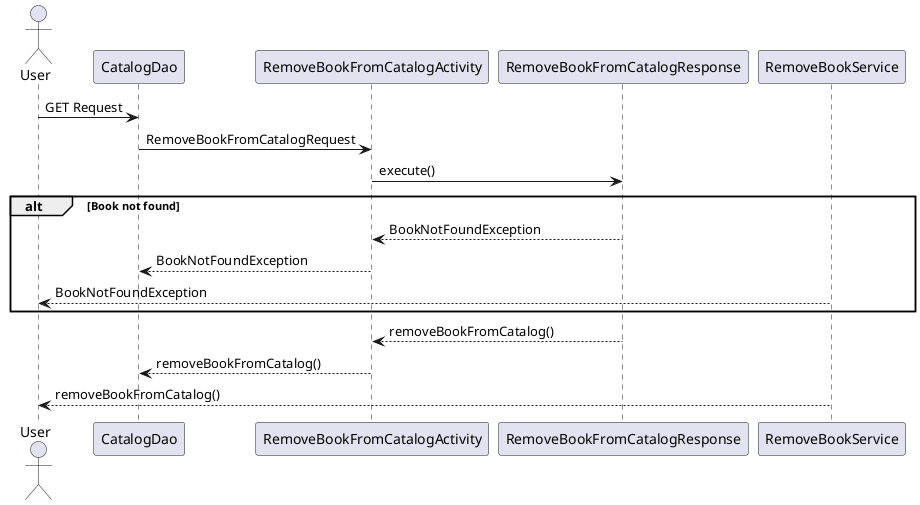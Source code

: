 @startuml
actor User

User -> CatalogDao : GET Request
CatalogDao -> RemoveBookFromCatalogActivity : RemoveBookFromCatalogRequest
RemoveBookFromCatalogActivity -> RemoveBookFromCatalogResponse : execute()
alt Book not found
RemoveBookFromCatalogActivity <-- RemoveBookFromCatalogResponse : BookNotFoundException
CatalogDao <-- RemoveBookFromCatalogActivity : BookNotFoundException
User <-- RemoveBookService : BookNotFoundException
end
RemoveBookFromCatalogActivity <-- RemoveBookFromCatalogResponse : removeBookFromCatalog()
CatalogDao <-- RemoveBookFromCatalogActivity : removeBookFromCatalog()
User <-- RemoveBookService : removeBookFromCatalog()
@enduml